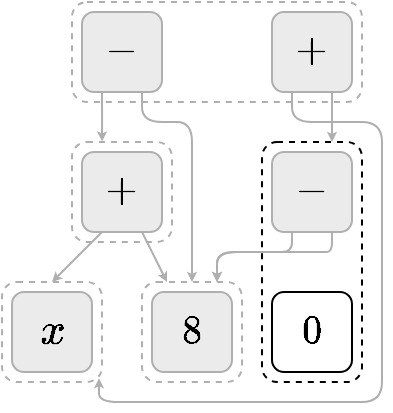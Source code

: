 <mxfile version="24.7.17">
  <diagram id="WvHjm1HEhhVKs3oMtiiu" name="Page-1">
    <mxGraphModel dx="628" dy="449" grid="1" gridSize="10" guides="1" tooltips="1" connect="1" arrows="1" fold="1" page="1" pageScale="1" pageWidth="1100" pageHeight="850" math="1" shadow="0">
      <root>
        <mxCell id="0" />
        <mxCell id="1" parent="0" />
        <mxCell id="xBYAKWbB2OGDabFkx_kC-71" value="" style="rounded=1;whiteSpace=wrap;html=1;fillColor=none;dashed=1;strokeColor=#000000;" parent="1" vertex="1">
          <mxGeometry x="170" y="105" width="50" height="120" as="geometry" />
        </mxCell>
        <mxCell id="xBYAKWbB2OGDabFkx_kC-72" value="" style="rounded=1;whiteSpace=wrap;html=1;fillColor=none;aspect=fixed;dashed=1;strokeColor=#afafaf;" parent="1" vertex="1">
          <mxGeometry x="110" y="175" width="50" height="50" as="geometry" />
        </mxCell>
        <mxCell id="xBYAKWbB2OGDabFkx_kC-73" value="" style="rounded=1;whiteSpace=wrap;html=1;fillColor=none;aspect=fixed;dashed=1;strokeColor=#afafaf;" parent="1" vertex="1">
          <mxGeometry x="40" y="175" width="50" height="50" as="geometry" />
        </mxCell>
        <mxCell id="xBYAKWbB2OGDabFkx_kC-74" value="" style="rounded=1;whiteSpace=wrap;html=1;fillColor=none;aspect=fixed;dashed=1;strokeColor=#afafaf;" parent="1" vertex="1">
          <mxGeometry x="75" y="105" width="50" height="50" as="geometry" />
        </mxCell>
        <mxCell id="xBYAKWbB2OGDabFkx_kC-75" value="&lt;font style=&quot;font-size: 19px;&quot;&gt;$$x$$&lt;/font&gt;" style="rounded=1;whiteSpace=wrap;html=1;fillColor=#ebebeb;aspect=fixed;strokeColor=#AFAFAF;" parent="1" vertex="1">
          <mxGeometry x="45" y="180" width="40" height="40" as="geometry" />
        </mxCell>
        <mxCell id="xBYAKWbB2OGDabFkx_kC-76" value="&lt;font style=&quot;font-size: 17px;&quot;&gt;$$8$$&lt;/font&gt;" style="rounded=1;whiteSpace=wrap;html=1;fillColor=#ebebeb;aspect=fixed;strokeColor=#AFAFAF;" parent="1" vertex="1">
          <mxGeometry x="115" y="180" width="40" height="40" as="geometry" />
        </mxCell>
        <mxCell id="xBYAKWbB2OGDabFkx_kC-77" value="" style="rounded=1;whiteSpace=wrap;html=1;fillColor=none;dashed=1;strokeColor=#AFAFAF;" parent="1" vertex="1">
          <mxGeometry x="75" y="35" width="145" height="50" as="geometry" />
        </mxCell>
        <mxCell id="xBYAKWbB2OGDabFkx_kC-78" style="rounded=0;orthogonalLoop=1;jettySize=auto;html=1;exitX=0.25;exitY=1;exitDx=0;exitDy=0;entryX=0.5;entryY=0;entryDx=0;entryDy=0;strokeColor=#AFAFAF;startSize=6;endSize=2;" parent="1" source="xBYAKWbB2OGDabFkx_kC-80" target="xBYAKWbB2OGDabFkx_kC-73" edge="1">
          <mxGeometry relative="1" as="geometry" />
        </mxCell>
        <mxCell id="xBYAKWbB2OGDabFkx_kC-79" style="rounded=0;orthogonalLoop=1;jettySize=auto;html=1;exitX=0.75;exitY=1;exitDx=0;exitDy=0;entryX=0.25;entryY=0;entryDx=0;entryDy=0;strokeColor=#AFAFAF;endSize=2;" parent="1" source="xBYAKWbB2OGDabFkx_kC-80" target="xBYAKWbB2OGDabFkx_kC-72" edge="1">
          <mxGeometry relative="1" as="geometry" />
        </mxCell>
        <mxCell id="xBYAKWbB2OGDabFkx_kC-80" value="&lt;font style=&quot;font-size: 17px;&quot;&gt;$$+$$&lt;/font&gt;" style="rounded=1;whiteSpace=wrap;html=1;fillColor=#ebebeb;aspect=fixed;strokeColor=#AFAFAF;" parent="1" vertex="1">
          <mxGeometry x="80" y="110" width="40" height="40" as="geometry" />
        </mxCell>
        <mxCell id="xBYAKWbB2OGDabFkx_kC-81" style="edgeStyle=orthogonalEdgeStyle;rounded=0;orthogonalLoop=1;jettySize=auto;html=1;exitX=0.25;exitY=1;exitDx=0;exitDy=0;strokeColor=#afafaf;endSize=2;entryX=0.301;entryY=-0.005;entryDx=0;entryDy=0;entryPerimeter=0;" parent="1" source="xBYAKWbB2OGDabFkx_kC-83" target="xBYAKWbB2OGDabFkx_kC-74" edge="1">
          <mxGeometry relative="1" as="geometry">
            <mxPoint x="90" y="105" as="targetPoint" />
          </mxGeometry>
        </mxCell>
        <mxCell id="xBYAKWbB2OGDabFkx_kC-82" style="edgeStyle=orthogonalEdgeStyle;rounded=1;orthogonalLoop=1;jettySize=auto;html=1;exitX=0.75;exitY=1;exitDx=0;exitDy=0;entryX=0.5;entryY=0;entryDx=0;entryDy=0;strokeColor=#afafaf;endSize=2;" parent="1" source="xBYAKWbB2OGDabFkx_kC-83" target="xBYAKWbB2OGDabFkx_kC-72" edge="1">
          <mxGeometry relative="1" as="geometry">
            <Array as="points">
              <mxPoint x="110" y="95" />
              <mxPoint x="135" y="95" />
            </Array>
          </mxGeometry>
        </mxCell>
        <mxCell id="xBYAKWbB2OGDabFkx_kC-83" value="&lt;font style=&quot;font-size: 17px;&quot;&gt;$$-$$&lt;/font&gt;" style="rounded=1;whiteSpace=wrap;html=1;fillColor=#ebebeb;aspect=fixed;strokeColor=#AFAFAF;" parent="1" vertex="1">
          <mxGeometry x="80" y="40" width="40" height="40" as="geometry" />
        </mxCell>
        <mxCell id="xBYAKWbB2OGDabFkx_kC-84" style="edgeStyle=orthogonalEdgeStyle;rounded=1;orthogonalLoop=1;jettySize=auto;html=1;exitX=0.25;exitY=1;exitDx=0;exitDy=0;entryX=0.97;entryY=0.962;entryDx=0;entryDy=0;entryPerimeter=0;endSize=2;strokeColor=#AFAFAF;" parent="1" source="xBYAKWbB2OGDabFkx_kC-86" target="xBYAKWbB2OGDabFkx_kC-73" edge="1">
          <mxGeometry relative="1" as="geometry">
            <Array as="points">
              <mxPoint x="185" y="95" />
              <mxPoint x="230" y="95" />
              <mxPoint x="230" y="235" />
              <mxPoint x="88" y="235" />
            </Array>
          </mxGeometry>
        </mxCell>
        <mxCell id="xBYAKWbB2OGDabFkx_kC-85" style="edgeStyle=orthogonalEdgeStyle;rounded=0;orthogonalLoop=1;jettySize=auto;html=1;exitX=0.75;exitY=1;exitDx=0;exitDy=0;fontFamily=Helvetica;fontSize=12;fontColor=default;endSize=2;strokeColor=#AFAFAF;entryX=0.703;entryY=0.003;entryDx=0;entryDy=0;entryPerimeter=0;" parent="1" source="xBYAKWbB2OGDabFkx_kC-86" target="xBYAKWbB2OGDabFkx_kC-71" edge="1">
          <mxGeometry relative="1" as="geometry">
            <mxPoint x="200" y="100" as="targetPoint" />
            <Array as="points">
              <mxPoint x="205" y="105" />
              <mxPoint x="205" y="105" />
            </Array>
          </mxGeometry>
        </mxCell>
        <mxCell id="xBYAKWbB2OGDabFkx_kC-86" value="&lt;font style=&quot;font-size: 17px;&quot;&gt;$$+$$&lt;/font&gt;" style="rounded=1;whiteSpace=wrap;html=1;fillColor=#ebebeb;aspect=fixed;strokeColor=#AFAFAF;" parent="1" vertex="1">
          <mxGeometry x="175" y="40" width="40" height="40" as="geometry" />
        </mxCell>
        <mxCell id="xBYAKWbB2OGDabFkx_kC-87" style="edgeStyle=orthogonalEdgeStyle;rounded=1;orthogonalLoop=1;jettySize=auto;html=1;exitX=0.25;exitY=1;exitDx=0;exitDy=0;entryX=0.75;entryY=0;entryDx=0;entryDy=0;endSize=2;strokeColor=#AFAFAF;" parent="1" source="xBYAKWbB2OGDabFkx_kC-89" target="xBYAKWbB2OGDabFkx_kC-72" edge="1">
          <mxGeometry relative="1" as="geometry">
            <Array as="points">
              <mxPoint x="175" y="160" />
              <mxPoint x="138" y="160" />
            </Array>
          </mxGeometry>
        </mxCell>
        <mxCell id="xBYAKWbB2OGDabFkx_kC-88" style="edgeStyle=orthogonalEdgeStyle;rounded=1;orthogonalLoop=1;jettySize=auto;html=1;exitX=0.75;exitY=1;exitDx=0;exitDy=0;entryX=0.75;entryY=0;entryDx=0;entryDy=0;endSize=2;strokeColor=#AFAFAF;" parent="1" source="xBYAKWbB2OGDabFkx_kC-89" target="xBYAKWbB2OGDabFkx_kC-72" edge="1">
          <mxGeometry relative="1" as="geometry">
            <Array as="points">
              <mxPoint x="200" y="160" />
              <mxPoint x="143" y="160" />
            </Array>
          </mxGeometry>
        </mxCell>
        <mxCell id="xBYAKWbB2OGDabFkx_kC-89" value="&lt;font style=&quot;font-size: 17px;&quot;&gt;$$-$$&lt;/font&gt;" style="rounded=1;whiteSpace=wrap;html=1;fillColor=#ebebeb;aspect=fixed;strokeColor=#AFAFAF;" parent="1" vertex="1">
          <mxGeometry x="175" y="110" width="40" height="40" as="geometry" />
        </mxCell>
        <mxCell id="xBYAKWbB2OGDabFkx_kC-90" value="&lt;font style=&quot;font-size: 17px;&quot;&gt;$$0$$&lt;/font&gt;" style="rounded=1;whiteSpace=wrap;html=1;fillColor=none;aspect=fixed;" parent="1" vertex="1">
          <mxGeometry x="175" y="180" width="40" height="40" as="geometry" />
        </mxCell>
      </root>
    </mxGraphModel>
  </diagram>
</mxfile>
